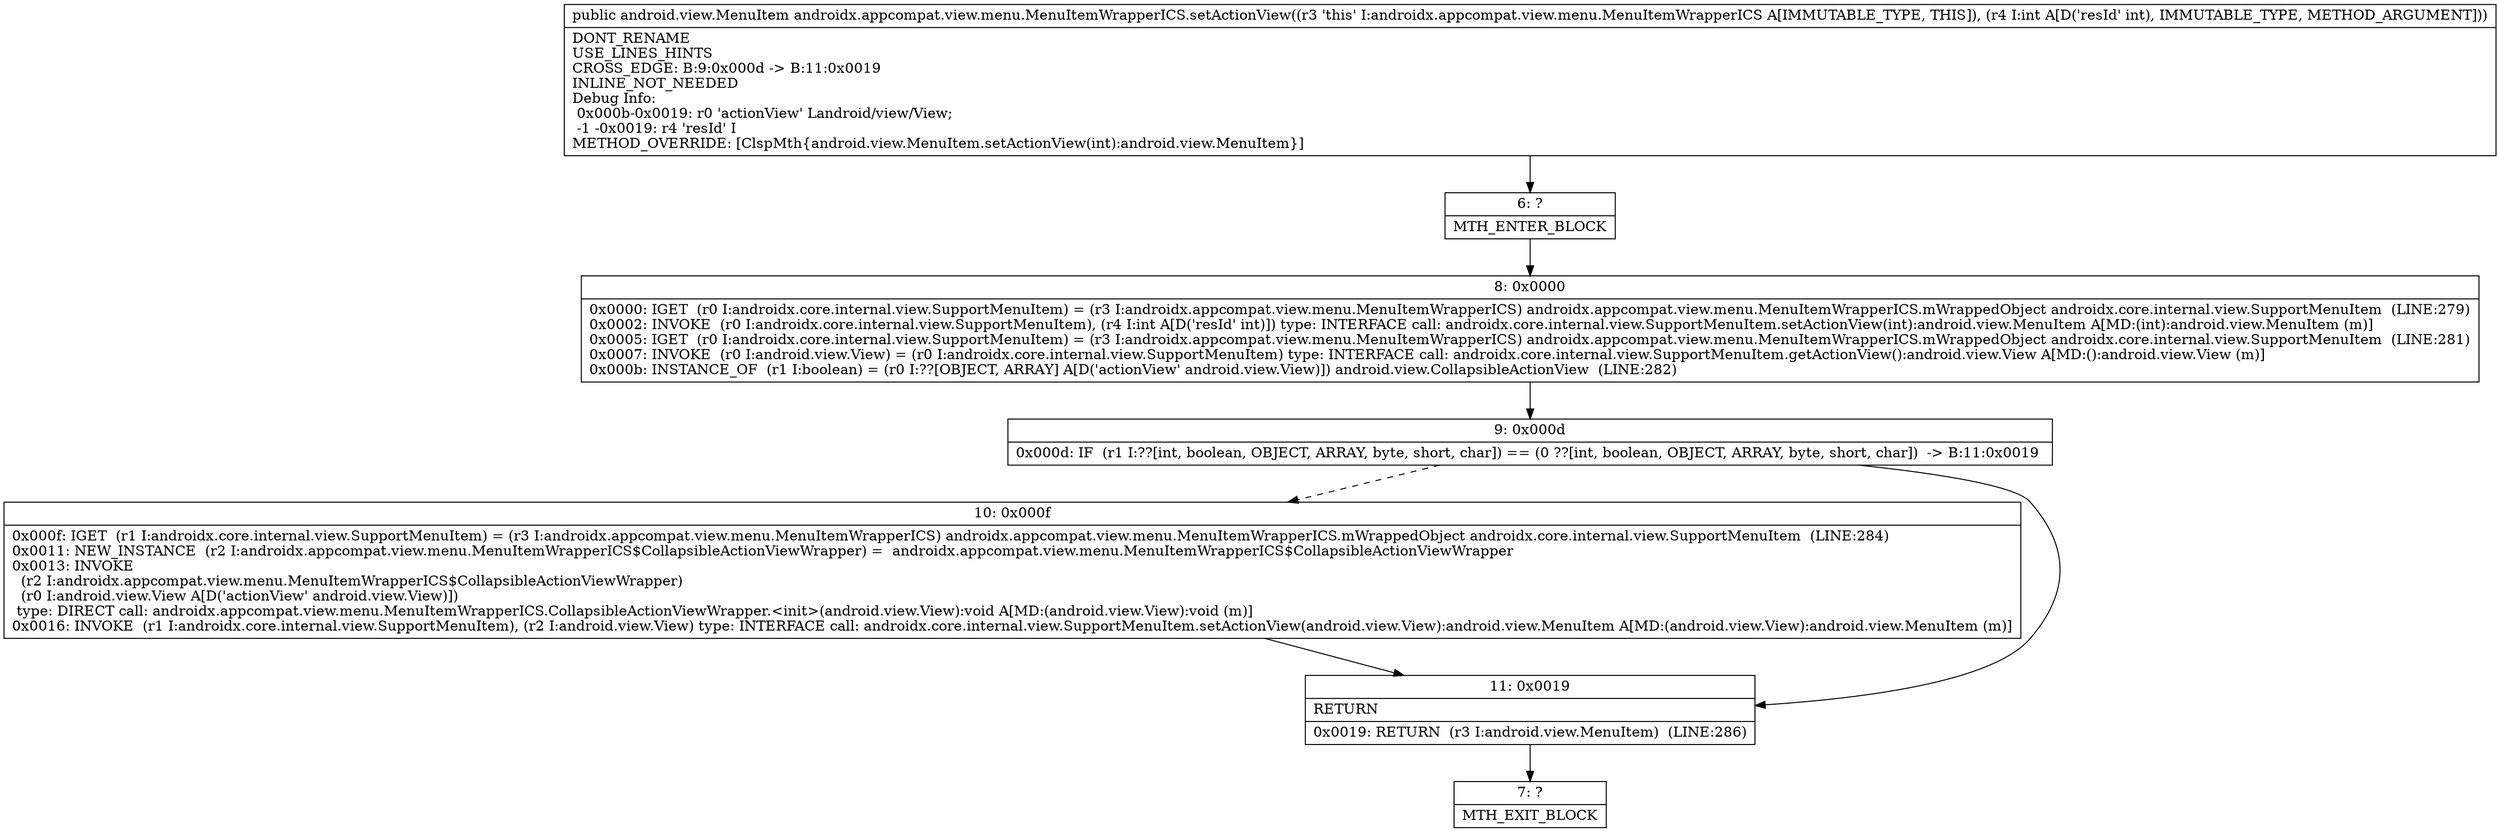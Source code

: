 digraph "CFG forandroidx.appcompat.view.menu.MenuItemWrapperICS.setActionView(I)Landroid\/view\/MenuItem;" {
Node_6 [shape=record,label="{6\:\ ?|MTH_ENTER_BLOCK\l}"];
Node_8 [shape=record,label="{8\:\ 0x0000|0x0000: IGET  (r0 I:androidx.core.internal.view.SupportMenuItem) = (r3 I:androidx.appcompat.view.menu.MenuItemWrapperICS) androidx.appcompat.view.menu.MenuItemWrapperICS.mWrappedObject androidx.core.internal.view.SupportMenuItem  (LINE:279)\l0x0002: INVOKE  (r0 I:androidx.core.internal.view.SupportMenuItem), (r4 I:int A[D('resId' int)]) type: INTERFACE call: androidx.core.internal.view.SupportMenuItem.setActionView(int):android.view.MenuItem A[MD:(int):android.view.MenuItem (m)]\l0x0005: IGET  (r0 I:androidx.core.internal.view.SupportMenuItem) = (r3 I:androidx.appcompat.view.menu.MenuItemWrapperICS) androidx.appcompat.view.menu.MenuItemWrapperICS.mWrappedObject androidx.core.internal.view.SupportMenuItem  (LINE:281)\l0x0007: INVOKE  (r0 I:android.view.View) = (r0 I:androidx.core.internal.view.SupportMenuItem) type: INTERFACE call: androidx.core.internal.view.SupportMenuItem.getActionView():android.view.View A[MD:():android.view.View (m)]\l0x000b: INSTANCE_OF  (r1 I:boolean) = (r0 I:??[OBJECT, ARRAY] A[D('actionView' android.view.View)]) android.view.CollapsibleActionView  (LINE:282)\l}"];
Node_9 [shape=record,label="{9\:\ 0x000d|0x000d: IF  (r1 I:??[int, boolean, OBJECT, ARRAY, byte, short, char]) == (0 ??[int, boolean, OBJECT, ARRAY, byte, short, char])  \-\> B:11:0x0019 \l}"];
Node_10 [shape=record,label="{10\:\ 0x000f|0x000f: IGET  (r1 I:androidx.core.internal.view.SupportMenuItem) = (r3 I:androidx.appcompat.view.menu.MenuItemWrapperICS) androidx.appcompat.view.menu.MenuItemWrapperICS.mWrappedObject androidx.core.internal.view.SupportMenuItem  (LINE:284)\l0x0011: NEW_INSTANCE  (r2 I:androidx.appcompat.view.menu.MenuItemWrapperICS$CollapsibleActionViewWrapper) =  androidx.appcompat.view.menu.MenuItemWrapperICS$CollapsibleActionViewWrapper \l0x0013: INVOKE  \l  (r2 I:androidx.appcompat.view.menu.MenuItemWrapperICS$CollapsibleActionViewWrapper)\l  (r0 I:android.view.View A[D('actionView' android.view.View)])\l type: DIRECT call: androidx.appcompat.view.menu.MenuItemWrapperICS.CollapsibleActionViewWrapper.\<init\>(android.view.View):void A[MD:(android.view.View):void (m)]\l0x0016: INVOKE  (r1 I:androidx.core.internal.view.SupportMenuItem), (r2 I:android.view.View) type: INTERFACE call: androidx.core.internal.view.SupportMenuItem.setActionView(android.view.View):android.view.MenuItem A[MD:(android.view.View):android.view.MenuItem (m)]\l}"];
Node_11 [shape=record,label="{11\:\ 0x0019|RETURN\l|0x0019: RETURN  (r3 I:android.view.MenuItem)  (LINE:286)\l}"];
Node_7 [shape=record,label="{7\:\ ?|MTH_EXIT_BLOCK\l}"];
MethodNode[shape=record,label="{public android.view.MenuItem androidx.appcompat.view.menu.MenuItemWrapperICS.setActionView((r3 'this' I:androidx.appcompat.view.menu.MenuItemWrapperICS A[IMMUTABLE_TYPE, THIS]), (r4 I:int A[D('resId' int), IMMUTABLE_TYPE, METHOD_ARGUMENT]))  | DONT_RENAME\lUSE_LINES_HINTS\lCROSS_EDGE: B:9:0x000d \-\> B:11:0x0019\lINLINE_NOT_NEEDED\lDebug Info:\l  0x000b\-0x0019: r0 'actionView' Landroid\/view\/View;\l  \-1 \-0x0019: r4 'resId' I\lMETHOD_OVERRIDE: [ClspMth\{android.view.MenuItem.setActionView(int):android.view.MenuItem\}]\l}"];
MethodNode -> Node_6;Node_6 -> Node_8;
Node_8 -> Node_9;
Node_9 -> Node_10[style=dashed];
Node_9 -> Node_11;
Node_10 -> Node_11;
Node_11 -> Node_7;
}

